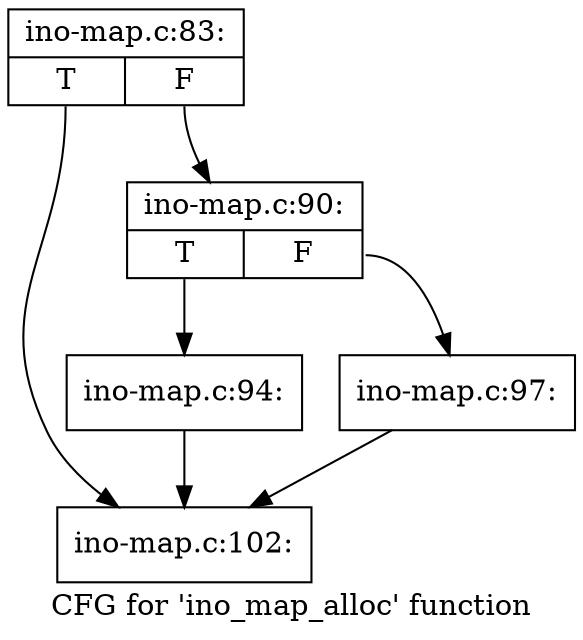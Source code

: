 digraph "CFG for 'ino_map_alloc' function" {
	label="CFG for 'ino_map_alloc' function";

	Node0xd841940 [shape=record,label="{ino-map.c:83:|{<s0>T|<s1>F}}"];
	Node0xd841940:s0 -> Node0xd84f8c0;
	Node0xd841940:s1 -> Node0xd84d140;
	Node0xd84d140 [shape=record,label="{ino-map.c:90:|{<s0>T|<s1>F}}"];
	Node0xd84d140:s0 -> Node0xd7ec3d0;
	Node0xd84d140:s1 -> Node0xd84efc0;
	Node0xd7ec3d0 [shape=record,label="{ino-map.c:94:}"];
	Node0xd7ec3d0 -> Node0xd84f8c0;
	Node0xd84efc0 [shape=record,label="{ino-map.c:97:}"];
	Node0xd84efc0 -> Node0xd84f8c0;
	Node0xd84f8c0 [shape=record,label="{ino-map.c:102:}"];
}
